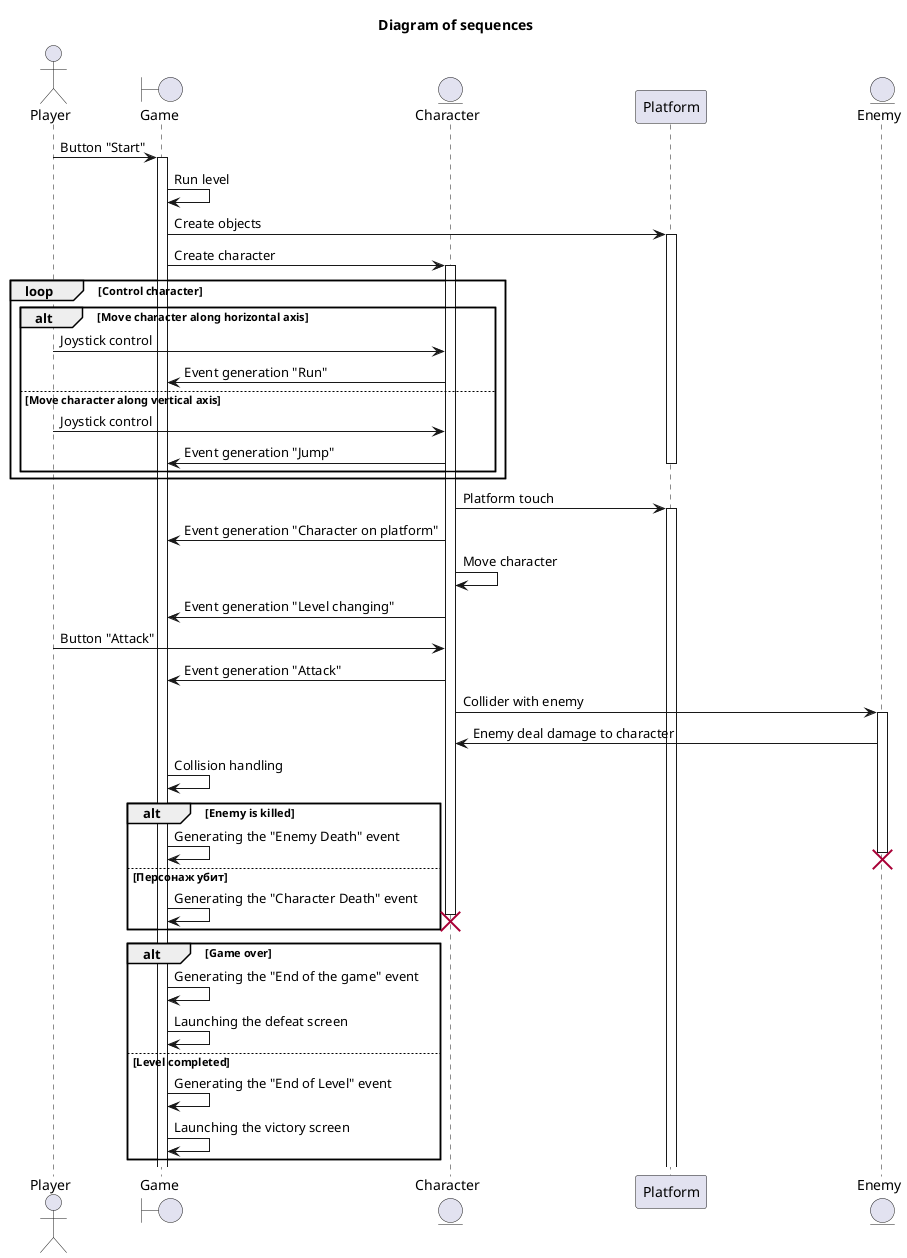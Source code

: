 @startuml

skinparam participantPadding 140

title Diagram of sequences

actor Player as Player
boundary Game as Game
entity Character as Character
participant Platform as Platform
entity Enemy as Enemy


Player -> Game ++: Button "Start"
Game -> Game: Run level
Game -> Platform ++: Create objects
Game -> Character ++: Create character

loop Control character
    alt Move character along horizontal axis 
        Player -> Character: Joystick control
        Character -> Game: Event generation "Run"
    else Move character along vertical axis
        Player -> Character: Joystick control
        Character -> Game: Event generation "Jump"
        deactivate Platform
    end
end

Character -> Platform ++: Platform touch
Character -> Game: Event generation "Character on platform"

Character -> Character: Move character

Character -> Game: Event generation "Level changing"

Player -> Character: Button "Attack"
Character -> Game: Event generation "Attack"

Character -> Enemy ++: Collider with enemy
Enemy -> Character: Enemy deal damage to character

Game -> Game: Collision handling

alt Enemy is killed
    Game -> Game: Generating the "Enemy Death" event
    destroy Enemy
else Персонаж убит
    Game -> Game: Generating the "Character Death" event
    destroy Character
end

alt Game over
    Game -> Game: Generating the "End of the game" event
    Game -> Game: Launching the defeat screen
else Level completed
    Game -> Game: Generating the "End of Level" event
    Game -> Game: Launching the victory screen
end

@enduml